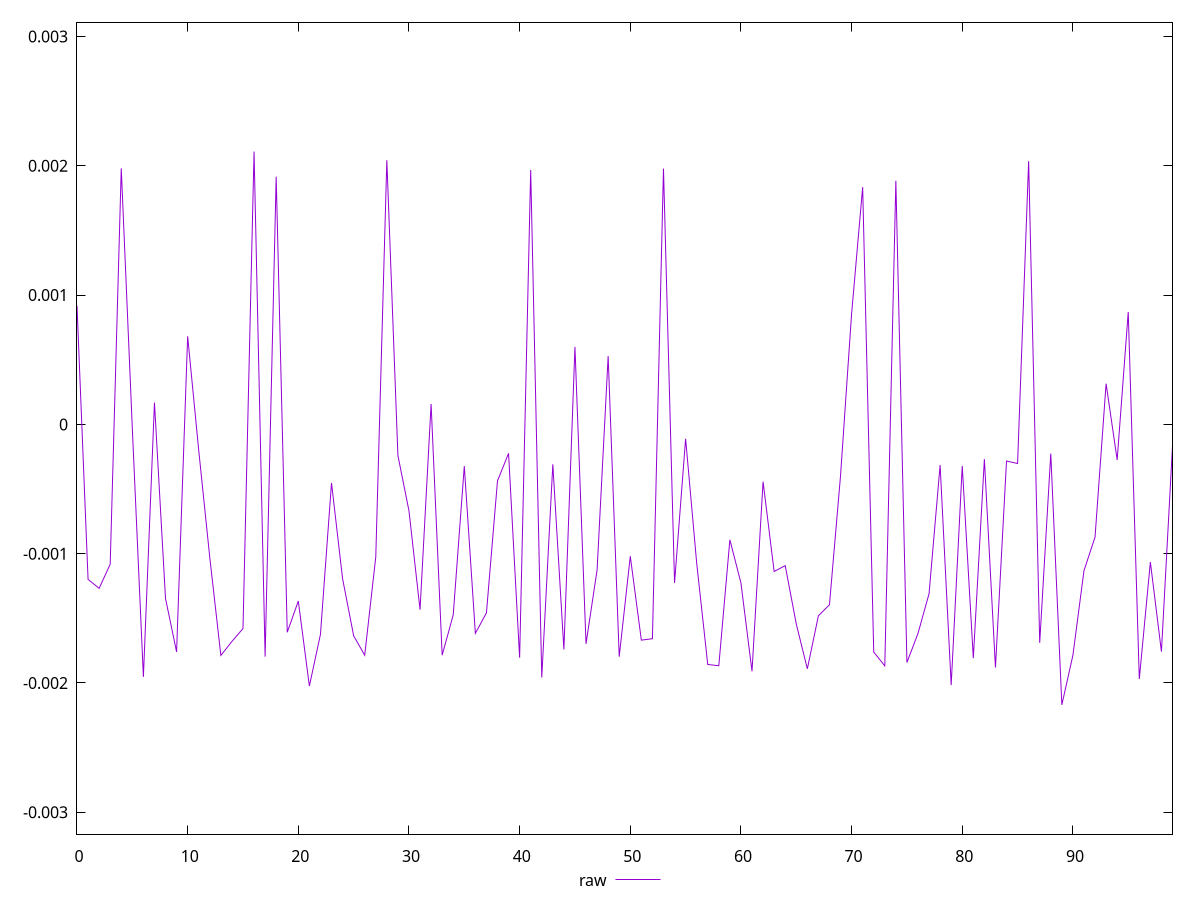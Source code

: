 reset

$raw <<EOF
0 0.0009177493193797409
1 -0.0011991465160056192
2 -0.0012682282628813486
3 -0.001081991917736721
4 0.001980529730289971
5 -0.00003290323815197338
6 -0.001953268702885349
7 0.00016837479397822708
8 -0.0013475327290699856
9 -0.001759862669097872
10 0.0006813032354339171
11 -0.0002008981273435845
12 -0.0010307176384895527
13 -0.0017874802337167616
14 -0.0016791462869549794
15 -0.001579377762991873
16 0.002110417215445718
17 -0.0017966564787467076
18 0.0019159361643339512
19 -0.0016081473417959313
20 -0.0013671383561175137
21 -0.002023889785521609
22 -0.0016246846721589153
23 -0.00045354583048504924
24 -0.001193138889977135
25 -0.001635148964330529
26 -0.0017859948336281762
27 -0.001025922534133824
28 0.0020436329945865226
29 -0.00024033532363419097
30 -0.0006685331466284466
31 -0.0014333554294843837
32 0.00015747308325254948
33 -0.0017853424045881966
34 -0.001473831739919445
35 -0.00032295548410761146
36 -0.001616290762873931
37 -0.0014586039657919125
38 -0.0004370075733791661
39 -0.00022435576783905398
40 -0.0018048906087624766
41 0.001967831042931648
42 -0.001958304536064997
43 -0.000308607466197896
44 -0.0017408698049495375
45 0.0005995273709792587
46 -0.0016975876350409668
47 -0.0011256189678182393
48 0.0005282570899534217
49 -0.001797269214102481
50 -0.0010199475128675301
51 -0.0016690652012213364
52 -0.0016579440130831534
53 0.0019789507240775056
54 -0.0012262180210813039
55 -0.00011114681785675207
56 -0.0010721249865515308
57 -0.001857255864259693
58 -0.001867227534319884
59 -0.0008927541618515134
60 -0.0012264367195006615
61 -0.0019102573099412372
62 -0.0004433286004269892
63 -0.0011380559121068328
64 -0.0010923579384179588
65 -0.001543553058614971
66 -0.0018910311512056487
67 -0.0014807673131815601
68 -0.001395185239423271
69 -0.00039778307069079303
70 0.0008542700286649585
71 0.001835129623116014
72 -0.001761102449617893
73 -0.0018679834031302988
74 0.0018848745941757567
75 -0.0018418946507776778
76 -0.0016171700844920722
77 -0.001309558218308895
78 -0.0003149382082735735
79 -0.002016197921497617
80 -0.00032173595563273426
81 -0.0018084554982070256
82 -0.0002689614671612045
83 -0.0018806241413176488
84 -0.0002835562847500577
85 -0.0003025317129373228
86 0.0020363812839750226
87 -0.0016899264485552312
88 -0.00022555002700317629
89 -0.0021697083777997388
90 -0.001785862794752615
91 -0.0011319696009284307
92 -0.0008718858472738456
93 0.00031496362582493
94 -0.0002750742529776051
95 0.0008694100789664989
96 -0.001969623194293801
97 -0.0010649614335709622
98 -0.0017577813024638562
99 -0.0001682994005637839
EOF

set key outside below
set xrange [0:99]
set yrange [-0.003169708377799739:0.003110417215445718]
set trange [-0.003169708377799739:0.003110417215445718]
set terminal svg size 640, 500 enhanced background rgb 'white'
set output "report_00008_2021-01-22T20:58:29.167/meta/score-difference/samples/pages+cached+noadtech/raw/values.svg"

plot $raw title "raw" with line

reset
